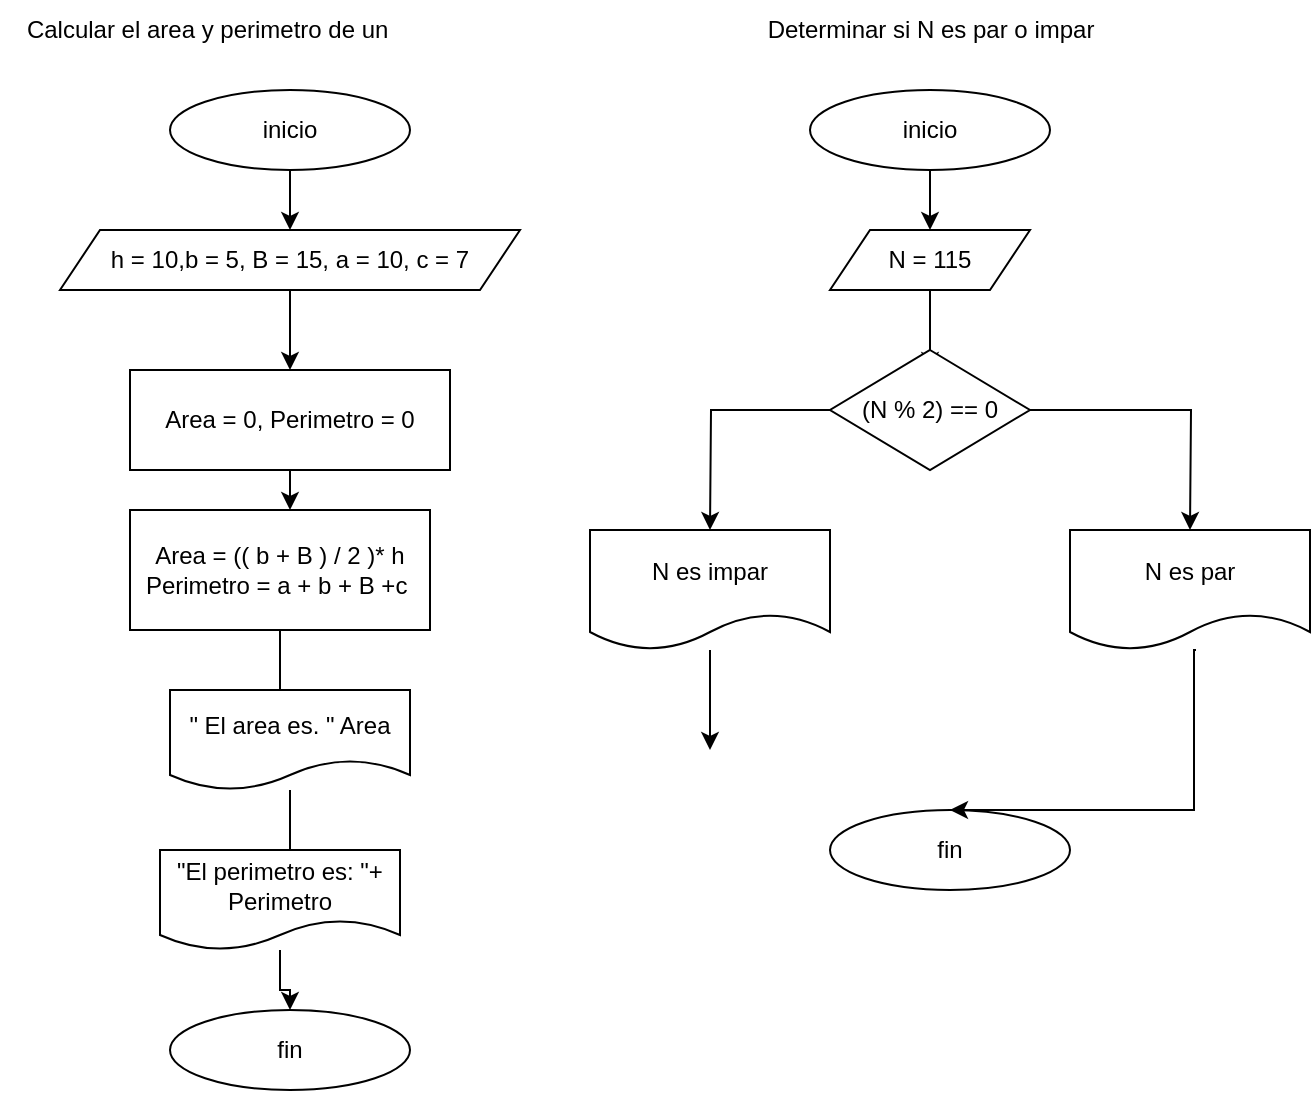 <mxfile version="20.8.16" type="device"><diagram name="Página-1" id="bvaoE48RoVAUSapHViIM"><mxGraphModel dx="1016" dy="607" grid="1" gridSize="10" guides="1" tooltips="1" connect="1" arrows="1" fold="1" page="1" pageScale="1" pageWidth="827" pageHeight="1169" math="0" shadow="0"><root><mxCell id="0"/><mxCell id="1" parent="0"/><mxCell id="B9OA_xmSBcjPWqzKqBOm-1" value="Calcular el area y perimetro de un&amp;nbsp;" style="text;html=1;align=center;verticalAlign=middle;resizable=0;points=[];autosize=1;strokeColor=none;fillColor=none;" vertex="1" parent="1"><mxGeometry x="45" y="15" width="210" height="30" as="geometry"/></mxCell><mxCell id="B9OA_xmSBcjPWqzKqBOm-4" style="edgeStyle=orthogonalEdgeStyle;rounded=0;orthogonalLoop=1;jettySize=auto;html=1;" edge="1" parent="1" source="B9OA_xmSBcjPWqzKqBOm-2"><mxGeometry relative="1" as="geometry"><mxPoint x="190" y="130" as="targetPoint"/></mxGeometry></mxCell><mxCell id="B9OA_xmSBcjPWqzKqBOm-2" value="inicio" style="ellipse;whiteSpace=wrap;html=1;" vertex="1" parent="1"><mxGeometry x="130" y="60" width="120" height="40" as="geometry"/></mxCell><mxCell id="B9OA_xmSBcjPWqzKqBOm-5" style="edgeStyle=orthogonalEdgeStyle;rounded=0;orthogonalLoop=1;jettySize=auto;html=1;" edge="1" parent="1" source="B9OA_xmSBcjPWqzKqBOm-3"><mxGeometry relative="1" as="geometry"><mxPoint x="190" y="200" as="targetPoint"/></mxGeometry></mxCell><mxCell id="B9OA_xmSBcjPWqzKqBOm-3" value="h = 10,b = 5, B = 15, a = 10, c = 7" style="shape=parallelogram;perimeter=parallelogramPerimeter;whiteSpace=wrap;html=1;fixedSize=1;" vertex="1" parent="1"><mxGeometry x="75" y="130" width="230" height="30" as="geometry"/></mxCell><mxCell id="B9OA_xmSBcjPWqzKqBOm-8" style="edgeStyle=orthogonalEdgeStyle;rounded=0;orthogonalLoop=1;jettySize=auto;html=1;" edge="1" parent="1" source="B9OA_xmSBcjPWqzKqBOm-6"><mxGeometry relative="1" as="geometry"><mxPoint x="190" y="270" as="targetPoint"/></mxGeometry></mxCell><mxCell id="B9OA_xmSBcjPWqzKqBOm-6" value="Area = 0, Perimetro = 0" style="rounded=0;whiteSpace=wrap;html=1;" vertex="1" parent="1"><mxGeometry x="110" y="200" width="160" height="50" as="geometry"/></mxCell><mxCell id="B9OA_xmSBcjPWqzKqBOm-11" style="edgeStyle=orthogonalEdgeStyle;rounded=0;orthogonalLoop=1;jettySize=auto;html=1;" edge="1" parent="1" source="B9OA_xmSBcjPWqzKqBOm-9"><mxGeometry relative="1" as="geometry"><mxPoint x="185" y="370" as="targetPoint"/></mxGeometry></mxCell><mxCell id="B9OA_xmSBcjPWqzKqBOm-9" value="Area = (( b + B ) / 2 )* h&lt;br&gt;Perimetro = a + b + B +c&amp;nbsp;" style="rounded=0;whiteSpace=wrap;html=1;" vertex="1" parent="1"><mxGeometry x="110" y="270" width="150" height="60" as="geometry"/></mxCell><mxCell id="B9OA_xmSBcjPWqzKqBOm-12" style="edgeStyle=orthogonalEdgeStyle;rounded=0;orthogonalLoop=1;jettySize=auto;html=1;" edge="1" parent="1" source="B9OA_xmSBcjPWqzKqBOm-10"><mxGeometry relative="1" as="geometry"><mxPoint x="190" y="450" as="targetPoint"/></mxGeometry></mxCell><mxCell id="B9OA_xmSBcjPWqzKqBOm-10" value="&quot; El area es. &quot; Area" style="shape=document;whiteSpace=wrap;html=1;boundedLbl=1;" vertex="1" parent="1"><mxGeometry x="130" y="360" width="120" height="50" as="geometry"/></mxCell><mxCell id="B9OA_xmSBcjPWqzKqBOm-15" style="edgeStyle=orthogonalEdgeStyle;rounded=0;orthogonalLoop=1;jettySize=auto;html=1;" edge="1" parent="1" source="B9OA_xmSBcjPWqzKqBOm-13" target="B9OA_xmSBcjPWqzKqBOm-14"><mxGeometry relative="1" as="geometry"/></mxCell><mxCell id="B9OA_xmSBcjPWqzKqBOm-13" value="&quot;El perimetro es: &quot;+ Perimetro" style="shape=document;whiteSpace=wrap;html=1;boundedLbl=1;" vertex="1" parent="1"><mxGeometry x="125" y="440" width="120" height="50" as="geometry"/></mxCell><mxCell id="B9OA_xmSBcjPWqzKqBOm-14" value="fin" style="ellipse;whiteSpace=wrap;html=1;" vertex="1" parent="1"><mxGeometry x="130" y="520" width="120" height="40" as="geometry"/></mxCell><mxCell id="B9OA_xmSBcjPWqzKqBOm-16" value="Determinar si N es par o impar" style="text;html=1;align=center;verticalAlign=middle;resizable=0;points=[];autosize=1;strokeColor=none;fillColor=none;" vertex="1" parent="1"><mxGeometry x="415" y="15" width="190" height="30" as="geometry"/></mxCell><mxCell id="B9OA_xmSBcjPWqzKqBOm-17" style="edgeStyle=orthogonalEdgeStyle;rounded=0;orthogonalLoop=1;jettySize=auto;html=1;" edge="1" parent="1" source="B9OA_xmSBcjPWqzKqBOm-18"><mxGeometry relative="1" as="geometry"><mxPoint x="510" y="130" as="targetPoint"/></mxGeometry></mxCell><mxCell id="B9OA_xmSBcjPWqzKqBOm-18" value="inicio" style="ellipse;whiteSpace=wrap;html=1;" vertex="1" parent="1"><mxGeometry x="450" y="60" width="120" height="40" as="geometry"/></mxCell><mxCell id="B9OA_xmSBcjPWqzKqBOm-19" style="edgeStyle=orthogonalEdgeStyle;rounded=0;orthogonalLoop=1;jettySize=auto;html=1;" edge="1" parent="1" source="B9OA_xmSBcjPWqzKqBOm-20"><mxGeometry relative="1" as="geometry"><mxPoint x="510" y="200" as="targetPoint"/></mxGeometry></mxCell><mxCell id="B9OA_xmSBcjPWqzKqBOm-20" value="N = 115" style="shape=parallelogram;perimeter=parallelogramPerimeter;whiteSpace=wrap;html=1;fixedSize=1;" vertex="1" parent="1"><mxGeometry x="460" y="130" width="100" height="30" as="geometry"/></mxCell><mxCell id="B9OA_xmSBcjPWqzKqBOm-29" value="fin" style="ellipse;whiteSpace=wrap;html=1;" vertex="1" parent="1"><mxGeometry x="460" y="420" width="120" height="40" as="geometry"/></mxCell><mxCell id="B9OA_xmSBcjPWqzKqBOm-31" style="edgeStyle=orthogonalEdgeStyle;rounded=0;orthogonalLoop=1;jettySize=auto;html=1;" edge="1" parent="1" source="B9OA_xmSBcjPWqzKqBOm-30"><mxGeometry relative="1" as="geometry"><mxPoint x="640" y="280" as="targetPoint"/></mxGeometry></mxCell><mxCell id="B9OA_xmSBcjPWqzKqBOm-32" style="edgeStyle=orthogonalEdgeStyle;rounded=0;orthogonalLoop=1;jettySize=auto;html=1;" edge="1" parent="1" source="B9OA_xmSBcjPWqzKqBOm-30"><mxGeometry relative="1" as="geometry"><mxPoint x="400" y="280" as="targetPoint"/></mxGeometry></mxCell><mxCell id="B9OA_xmSBcjPWqzKqBOm-30" value="(N % 2) == 0" style="rhombus;whiteSpace=wrap;html=1;" vertex="1" parent="1"><mxGeometry x="460" y="190" width="100" height="60" as="geometry"/></mxCell><mxCell id="B9OA_xmSBcjPWqzKqBOm-37" style="edgeStyle=orthogonalEdgeStyle;rounded=0;orthogonalLoop=1;jettySize=auto;html=1;" edge="1" parent="1" source="B9OA_xmSBcjPWqzKqBOm-33"><mxGeometry relative="1" as="geometry"><mxPoint x="400" y="390" as="targetPoint"/></mxGeometry></mxCell><mxCell id="B9OA_xmSBcjPWqzKqBOm-33" value="N es impar" style="shape=document;whiteSpace=wrap;html=1;boundedLbl=1;" vertex="1" parent="1"><mxGeometry x="340" y="280" width="120" height="60" as="geometry"/></mxCell><mxCell id="B9OA_xmSBcjPWqzKqBOm-36" style="edgeStyle=orthogonalEdgeStyle;rounded=0;orthogonalLoop=1;jettySize=auto;html=1;entryX=0.5;entryY=0;entryDx=0;entryDy=0;" edge="1" parent="1" target="B9OA_xmSBcjPWqzKqBOm-29"><mxGeometry relative="1" as="geometry"><mxPoint x="520" y="380" as="targetPoint"/><mxPoint x="643" y="340" as="sourcePoint"/><Array as="points"><mxPoint x="642" y="340"/><mxPoint x="642" y="420"/></Array></mxGeometry></mxCell><mxCell id="B9OA_xmSBcjPWqzKqBOm-34" value="N es par" style="shape=document;whiteSpace=wrap;html=1;boundedLbl=1;" vertex="1" parent="1"><mxGeometry x="580" y="280" width="120" height="60" as="geometry"/></mxCell></root></mxGraphModel></diagram></mxfile>